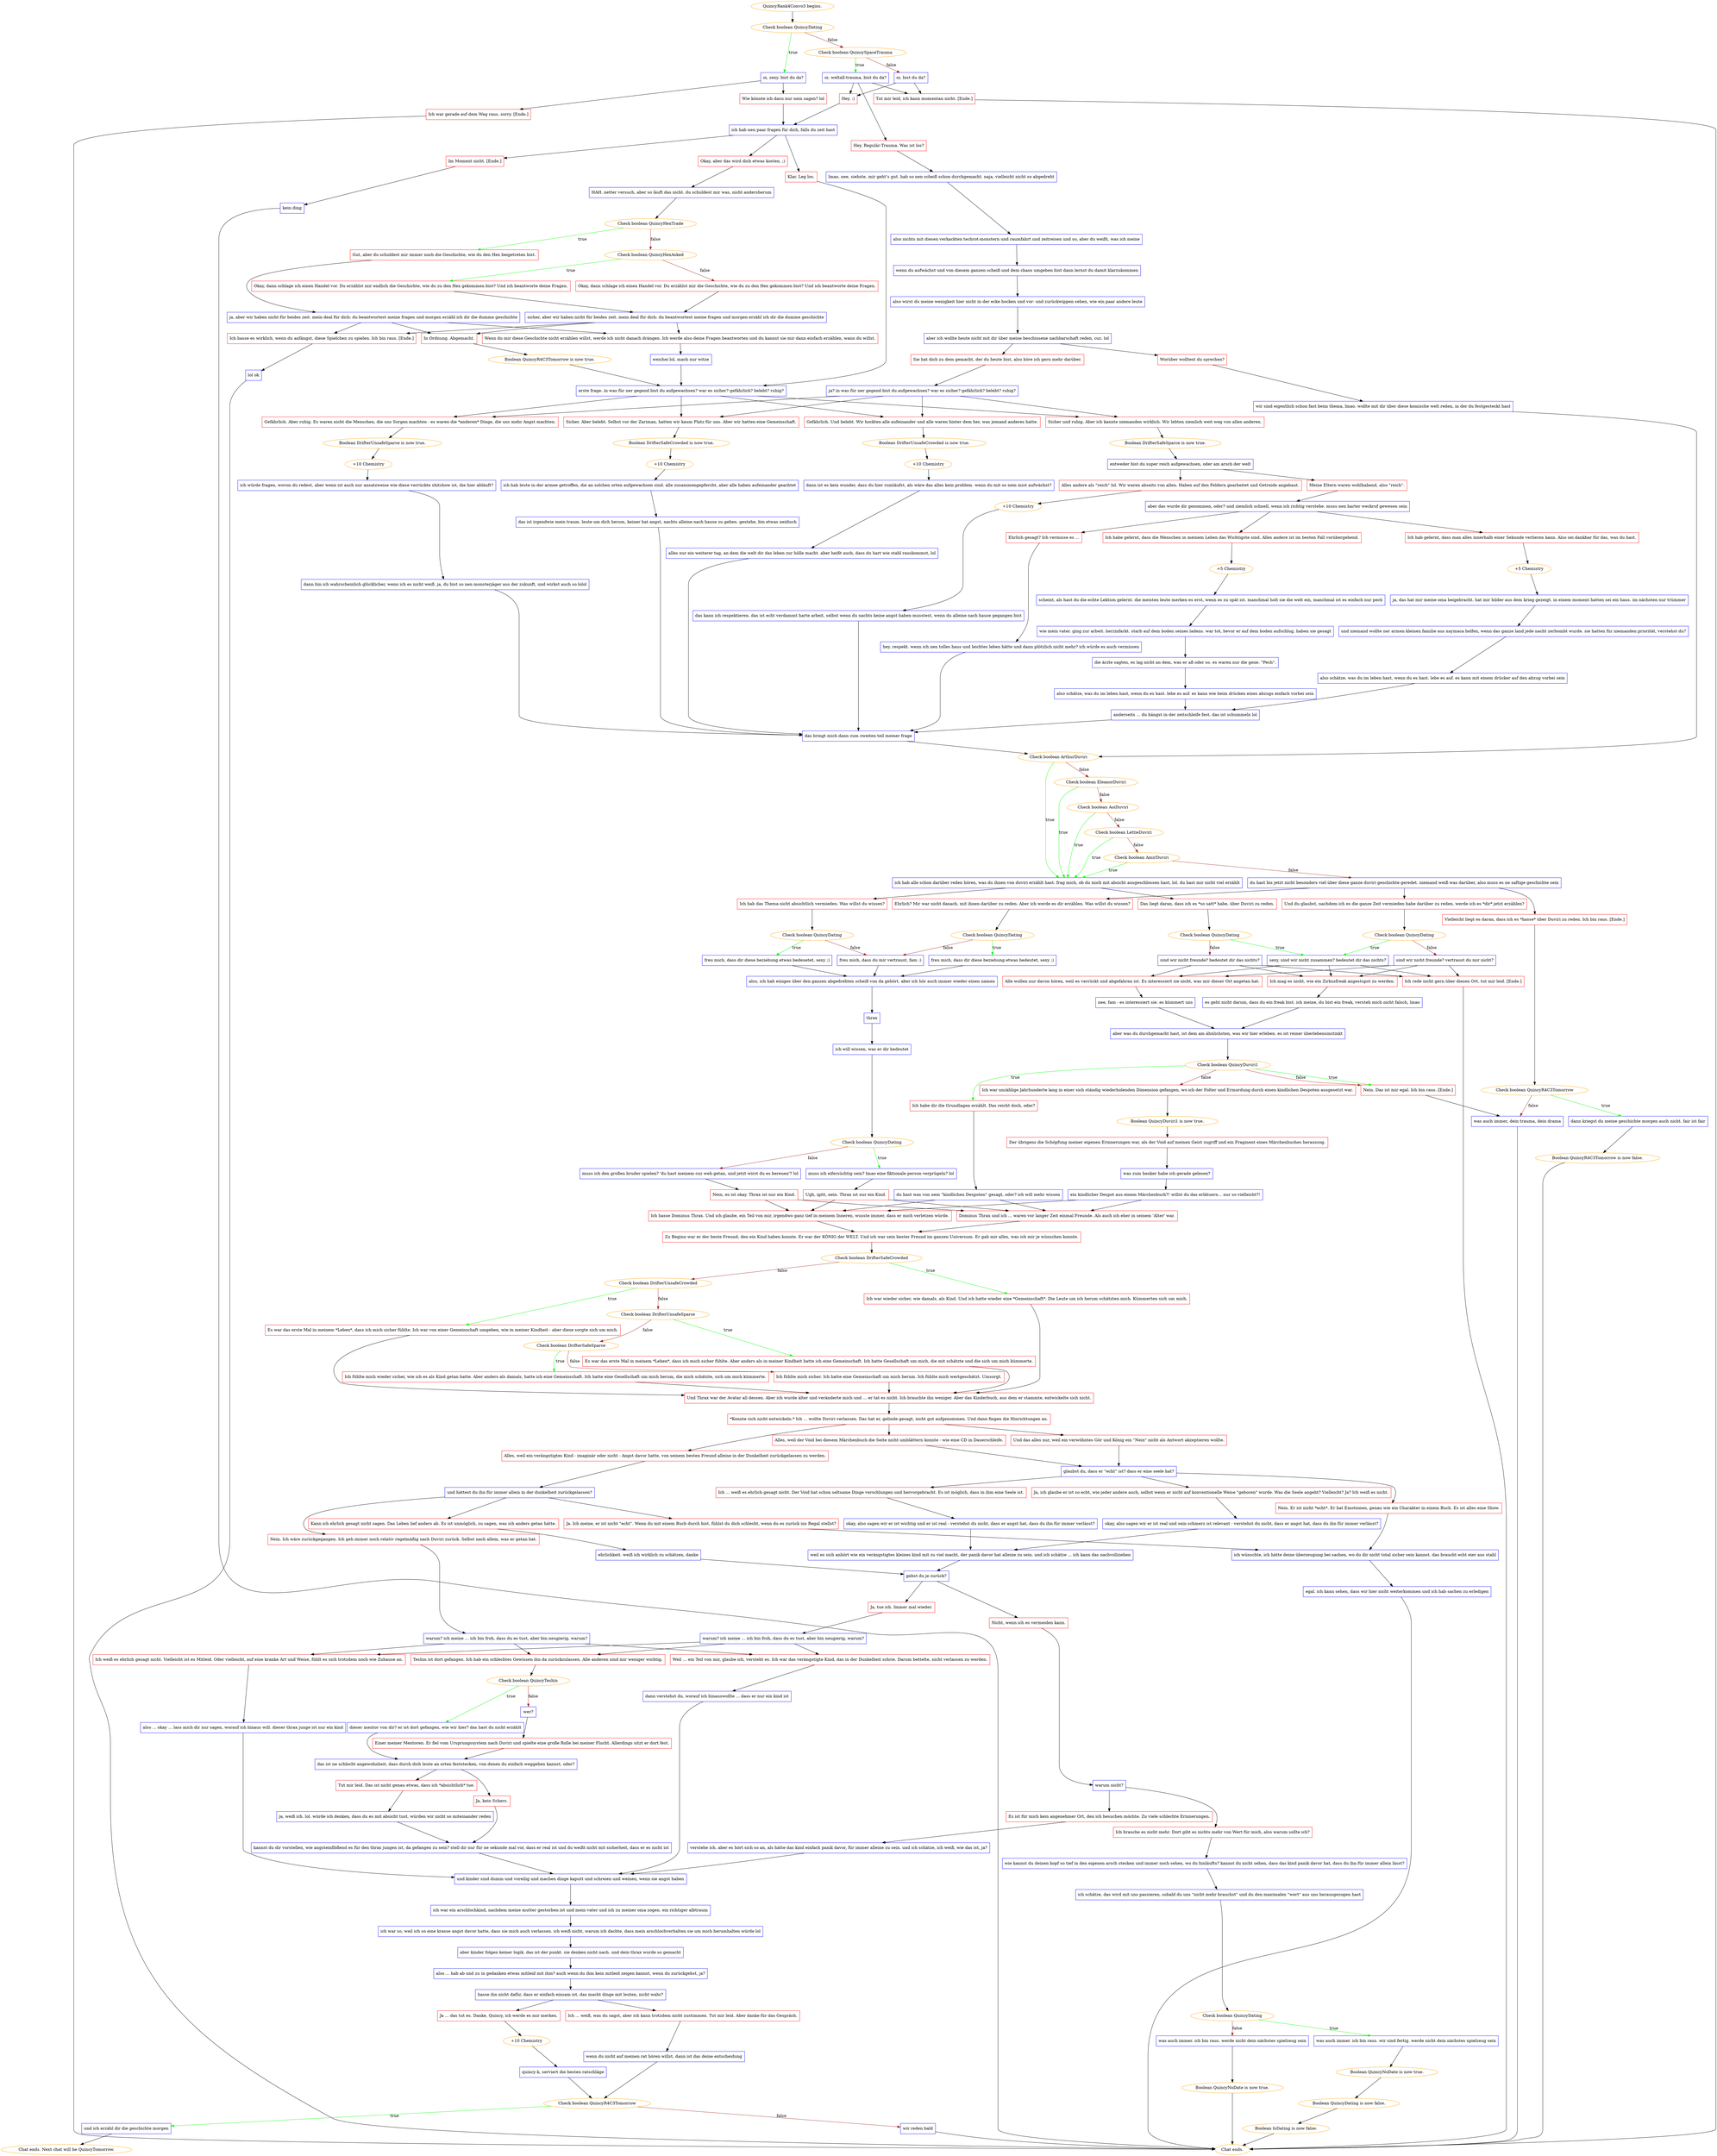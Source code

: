 digraph {
	"QuincyRank4Convo3 begins." [color=orange];
		"QuincyRank4Convo3 begins." -> j552943725;
	j552943725 [label="Check boolean QuincyDating",color=orange];
		j552943725 -> j1570577703 [label=true,color=green];
		j552943725 -> j3004499405 [label=false,color=brown];
	j1570577703 [label="oi, sexy. bist du da?",shape=box,color=blue];
		j1570577703 -> j4068155980;
		j1570577703 -> j4233547885;
	j3004499405 [label="Check boolean QuincySpaceTrauma",color=orange];
		j3004499405 -> j1662045728 [label=true,color=green];
		j3004499405 -> j1889266315 [label=false,color=brown];
	j4068155980 [label="Wie könnte ich dazu nur nein sagen? lol",shape=box,color=red];
		j4068155980 -> j2532481104;
	j4233547885 [label="Ich war gerade auf dem Weg raus, sorry. [Ende.]",shape=box,color=red];
		j4233547885 -> "Chat ends.";
	j1662045728 [label="oi. weltall-trauma, bist du da?",shape=box,color=blue];
		j1662045728 -> j1888631333;
		j1662045728 -> j4010793622;
		j1662045728 -> j127060408;
	j1889266315 [label="oi, bist du da?",shape=box,color=blue];
		j1889266315 -> j4010793622;
		j1889266315 -> j127060408;
	j2532481104 [label="ich hab nen paar fragen für dich, falls du zeit hast",shape=box,color=blue];
		j2532481104 -> j3671815320;
		j2532481104 -> j3684018215;
		j2532481104 -> j2956758938;
	"Chat ends." [color=orange];
	j1888631333 [label="Hey, Regulär-Trauma. Was ist los?",shape=box,color=red];
		j1888631333 -> j925263788;
	j4010793622 [label="Hey. :)",shape=box,color=red];
		j4010793622 -> j2532481104;
	j127060408 [label="Tut mir leid, ich kann momentan nicht. [Ende.]",shape=box,color=red];
		j127060408 -> "Chat ends.";
	j3671815320 [label="Klar. Leg los.",shape=box,color=red];
		j3671815320 -> j2262943379;
	j3684018215 [label="Okay, aber das wird dich etwas kosten. ;)",shape=box,color=red];
		j3684018215 -> j119211407;
	j2956758938 [label="Im Moment nicht. [Ende.]",shape=box,color=red];
		j2956758938 -> j1659308765;
	j925263788 [label="lmao, nee, siehste, mir geht’s gut. hab so nen scheiß schon durchgemacht. naja, vielleicht nicht so abgedreht",shape=box,color=blue];
		j925263788 -> j213690196;
	j2262943379 [label="erste frage. in was für ner gegend bist du aufgewachsen? war es sicher? gefährlich? belebt? ruhig?",shape=box,color=blue];
		j2262943379 -> j909744073;
		j2262943379 -> j2863449762;
		j2262943379 -> j3656488708;
		j2262943379 -> j3878906825;
	j119211407 [label="HAH. netter versuch, aber so läuft das nicht. du schuldest mir was, nicht andersherum",shape=box,color=blue];
		j119211407 -> j3869748579;
	j1659308765 [label="kein ding",shape=box,color=blue];
		j1659308765 -> "Chat ends.";
	j213690196 [label="also nichts mit diesen verkackten techrot-monstern und raumfahrt und zeitreisen und so, aber du weißt, was ich meine",shape=box,color=blue];
		j213690196 -> j2214447062;
	j909744073 [label="Sicher. Aber belebt. Selbst vor der Zariman, hatten wir kaum Platz für uns. Aber wir hatten eine Gemeinschaft.",shape=box,color=red];
		j909744073 -> j1804407054;
	j2863449762 [label="Gefährlich. Und belebt. Wir hockten alle aufeinander und alle waren hinter dem her, was jemand anderes hatte.",shape=box,color=red];
		j2863449762 -> j2794231758;
	j3656488708 [label="Gefährlich. Aber ruhig. Es waren nicht die Menschen, die uns Sorgen machten - es waren die *anderen* Dinge, die uns mehr Angst machten.",shape=box,color=red];
		j3656488708 -> j157574604;
	j3878906825 [label="Sicher und ruhig. Aber ich kannte niemanden wirklich. Wir lebten ziemlich weit weg von allen anderen.",shape=box,color=red];
		j3878906825 -> j471090912;
	j3869748579 [label="Check boolean QuincyHexTrade",color=orange];
		j3869748579 -> j2419701245 [label=true,color=green];
		j3869748579 -> j4011176701 [label=false,color=brown];
	j2214447062 [label="wenn du aufwächst und von diesem ganzen scheiß und dem chaos umgeben bist dann lernst du damit klarzukommen",shape=box,color=blue];
		j2214447062 -> j2303617359;
	j1804407054 [label="Boolean DrifterSafeCrowded is now true.",color=orange];
		j1804407054 -> j3571242378;
	j2794231758 [label="Boolean DrifterUnsafeCrowded is now true.",color=orange];
		j2794231758 -> j2988129869;
	j157574604 [label="Boolean DrifterUnsafeSparce is now true.",color=orange];
		j157574604 -> j3633394169;
	j471090912 [label="Boolean DrifterSafeSparce is now true.",color=orange];
		j471090912 -> j314010874;
	j2419701245 [label="Gut, aber du schuldest mir immer noch die Geschichte, wie du den Hex beigetreten bist.",shape=box,color=red];
		j2419701245 -> j617033090;
	j4011176701 [label="Check boolean QuincyHexAsked",color=orange];
		j4011176701 -> j434698454 [label=true,color=green];
		j4011176701 -> j2120647056 [label=false,color=brown];
	j2303617359 [label="also wirst du meine wenigkeit hier nicht in der ecke hocken und vor- und zurückwippen sehen, wie ein paar andere leute",shape=box,color=blue];
		j2303617359 -> j3895305792;
	j3571242378 [label="+10 Chemistry",color=orange];
		j3571242378 -> j1559928234;
	j2988129869 [label="+10 Chemistry",color=orange];
		j2988129869 -> j2233161999;
	j3633394169 [label="+10 Chemistry",color=orange];
		j3633394169 -> j968174467;
	j314010874 [label="entweder bist du super reich aufgewachsen, oder am arsch der welt",shape=box,color=blue];
		j314010874 -> j3266481038;
		j314010874 -> j1922718276;
	j617033090 [label="ja, aber wir haben nicht für beides zeit. mein deal für dich: du beantwortest meine fragen und morgen erzähl ich dir die dumme geschichte",shape=box,color=blue];
		j617033090 -> j1475418595;
		j617033090 -> j2088741688;
		j617033090 -> j1471562618;
	j434698454 [label="Okay, dann schlage ich einen Handel vor. Du erzählst mir endlich die Geschichte, wie du zu den Hex gekommen bist? Und ich beantworte deine Fragen.",shape=box,color=red];
		j434698454 -> j2193886589;
	j2120647056 [label="Okay, dann schlage ich einen Handel vor. Du erzählst mir die Geschichte, wie du zu den Hex gekommen bist? Und ich beantworte deine Fragen.",shape=box,color=red];
		j2120647056 -> j2193886589;
	j3895305792 [label="aber ich wollte heute nicht mit dir über meine beschissene nachbarschaft reden, cuz. lol",shape=box,color=blue];
		j3895305792 -> j423419413;
		j3895305792 -> j1119580900;
	j1559928234 [label="ich hab leute in der armee getroffen, die an solchen orten aufgewachsen sind. alle zusammengepfercht, aber alle haben aufeinander geachtet",shape=box,color=blue];
		j1559928234 -> j3392120894;
	j2233161999 [label="dann ist es kein wunder, dass du hier rumläufst, als wäre das alles kein problem. wenn du mit so nem mist aufwächst?",shape=box,color=blue];
		j2233161999 -> j1145932371;
	j968174467 [label="ich würde fragen, wovon du redest, aber wenn ist auch nur ansatzweise wie diese verrückte shitshow ist, die hier abläuft?",shape=box,color=blue];
		j968174467 -> j3936907395;
	j3266481038 [label="Alles andere als \"reich\" lol. Wir waren abseits von allen. Haben auf den Feldern gearbeitet und Getreide angebaut.",shape=box,color=red];
		j3266481038 -> j1249931013;
	j1922718276 [label="Meine Eltern waren wohlhabend, also \"reich\".",shape=box,color=red];
		j1922718276 -> j2451808578;
	j1475418595 [label="In Ordnung. Abgemacht.",shape=box,color=red];
		j1475418595 -> j2919009177;
	j2088741688 [label="Wenn du mir diese Geschichte nicht erzählen willst, werde ich nicht danach drängen. Ich werde also deine Fragen beantworten und du kannst sie mir dann einfach erzählen, wann du willst.",shape=box,color=red];
		j2088741688 -> j2517329072;
	j1471562618 [label="Ich hasse es wirklich, wenn du anfängst, diese Spielchen zu spielen. Ich bin raus. [Ende.]",shape=box,color=red];
		j1471562618 -> j3729148362;
	j2193886589 [label="sicher, aber wir haben nicht für beides zeit. mein deal für dich: du beantwortest meine fragen und morgen erzähl ich dir die dumme geschichte",shape=box,color=blue];
		j2193886589 -> j1475418595;
		j2193886589 -> j2088741688;
		j2193886589 -> j1471562618;
	j423419413 [label="Worüber wolltest du sprechen?",shape=box,color=red];
		j423419413 -> j2259566974;
	j1119580900 [label="Sie hat dich zu dem gemacht, der du heute bist, also höre ich gern mehr darüber.",shape=box,color=red];
		j1119580900 -> j2946567930;
	j3392120894 [label="das ist irgendwie mein traum. leute um dich herum, keiner hat angst, nachts alleine nach hause zu gehen. gestehe, bin etwas neidisch",shape=box,color=blue];
		j3392120894 -> j2169552247;
	j1145932371 [label="alles nur ein weiterer tag, an dem die welt dir das leben zur hölle macht. aber heißt auch, dass du hart wie stahl rauskommst, lol",shape=box,color=blue];
		j1145932371 -> j2169552247;
	j3936907395 [label="dann bin ich wahrscheinlich glücklicher, wenn ich es nicht weiß. ja, du bist so nen monsterjäger aus der zukunft, und wirkst auch so lolol",shape=box,color=blue];
		j3936907395 -> j2169552247;
	j1249931013 [label="+10 Chemistry",color=orange];
		j1249931013 -> j1591285171;
	j2451808578 [label="aber das wurde dir genommen, oder? und ziemlich schnell, wenn ich richtig verstehe. muss nen harter weckruf gewesen sein",shape=box,color=blue];
		j2451808578 -> j531792371;
		j2451808578 -> j166712256;
		j2451808578 -> j21166229;
	j2919009177 [label="Boolean QuincyR4C3Tomorrow is now true.",color=orange];
		j2919009177 -> j2262943379;
	j2517329072 [label="weichei lol, mach nur witze",shape=box,color=blue];
		j2517329072 -> j2262943379;
	j3729148362 [label="lol ok",shape=box,color=blue];
		j3729148362 -> "Chat ends.";
	j2259566974 [label="wir sind eigentlich schon fast beim thema, lmao. wollte mit dir über diese komische welt reden, in der du festgesteckt hast",shape=box,color=blue];
		j2259566974 -> j3268356592;
	j2946567930 [label="ja? in was für ner gegend bist du aufgewachsen? war es sicher? gefährlich? belebt? ruhig?",shape=box,color=blue];
		j2946567930 -> j909744073;
		j2946567930 -> j2863449762;
		j2946567930 -> j3656488708;
		j2946567930 -> j3878906825;
	j2169552247 [label="das bringt mich dann zum zweiten teil meiner frage",shape=box,color=blue];
		j2169552247 -> j3268356592;
	j1591285171 [label="das kann ich respektieren. das ist echt verdammt harte arbeit, selbst wenn du nachts keine angst haben musstest, wenn du alleine nach hause gegangen bist",shape=box,color=blue];
		j1591285171 -> j2169552247;
	j531792371 [label="Ehrlich gesagt? Ich vermisse es ...",shape=box,color=red];
		j531792371 -> j3308277205;
	j166712256 [label="Ich hab gelernt, dass man alles innerhalb einer Sekunde verlieren kann. Also sei dankbar für das, was du hast.",shape=box,color=red];
		j166712256 -> j3511958645;
	j21166229 [label="Ich habe gelernt, dass die Menschen in meinem Leben das Wichtigste sind. Alles andere ist im besten Fall vorübergehend.",shape=box,color=red];
		j21166229 -> j4173786934;
	j3268356592 [label="Check boolean ArthurDuviri",color=orange];
		j3268356592 -> j1386485314 [label=true,color=green];
		j3268356592 -> j4104290587 [label=false,color=brown];
	j3308277205 [label="hey. respekt. wenn ich nen tolles haus und leichtes leben hätte und dann plötzlich nicht mehr? ich würde es auch vermissen",shape=box,color=blue];
		j3308277205 -> j2169552247;
	j3511958645 [label="+5 Chemistry",color=orange];
		j3511958645 -> j1626661723;
	j4173786934 [label="+5 Chemistry",color=orange];
		j4173786934 -> j1034047082;
	j1386485314 [label="ich hab alle schon darüber reden hören, was du ihnen von duviri erzählt hast. frag mich, ob du mich mit absicht ausgeschlossen hast, lol. du hast mir nicht viel erzählt",shape=box,color=blue];
		j1386485314 -> j1251371576;
		j1386485314 -> j3149039581;
	j4104290587 [label="Check boolean EleanorDuviri",color=orange];
		j4104290587 -> j1386485314 [label=true,color=green];
		j4104290587 -> j481100708 [label=false,color=brown];
	j1626661723 [label="ja, das hat mir meine oma beigebracht. hat mir bilder aus dem krieg gezeigt. in einem moment hatten sei ein haus. im nächsten nur trümmer",shape=box,color=blue];
		j1626661723 -> j851019216;
	j1034047082 [label="scheint, als hast du die echte Lektion gelernt. die meisten leute merken es erst, wenn es zu spät ist. manchmal holt sie die welt ein, manchmal ist es einfach nur pech",shape=box,color=blue];
		j1034047082 -> j764120603;
	j1251371576 [label="Ich hab das Thema nicht absichtlich vermieden. Was willst du wissen?",shape=box,color=red];
		j1251371576 -> j1049962924;
	j3149039581 [label="Das liegt daran, dass ich es *so satt* habe, über Duviri zu reden.",shape=box,color=red];
		j3149039581 -> j2517674731;
	j481100708 [label="Check boolean AoiDuviri",color=orange];
		j481100708 -> j1386485314 [label=true,color=green];
		j481100708 -> j2629651196 [label=false,color=brown];
	j851019216 [label="und niemand wollte ner armen kleinen familie aus xaymaca helfen, wenn das ganze land jede nacht zerbombt wurde. sie hatten für niemanden priorität, verstehst du?",shape=box,color=blue];
		j851019216 -> j4208041432;
	j764120603 [label="wie mein vater. ging zur arbeit. herzinfarkt. starb auf dem boden seines ladens. war tot, bevor er auf dem boden aufschlug, haben sie gesagt",shape=box,color=blue];
		j764120603 -> j538827503;
	j1049962924 [label="Check boolean QuincyDating",color=orange];
		j1049962924 -> j1440907977 [label=true,color=green];
		j1049962924 -> j2262649148 [label=false,color=brown];
	j2517674731 [label="Check boolean QuincyDating",color=orange];
		j2517674731 -> j2840373128 [label=true,color=green];
		j2517674731 -> j2815546916 [label=false,color=brown];
	j2629651196 [label="Check boolean LettieDuviri",color=orange];
		j2629651196 -> j1386485314 [label=true,color=green];
		j2629651196 -> j1771238635 [label=false,color=brown];
	j4208041432 [label="also schätze, was du im leben hast, wenn du es hast. lebe es auf. es kann mit einem drücker auf den abzug vorbei sein",shape=box,color=blue];
		j4208041432 -> j1010069646;
	j538827503 [label="die ärzte sagten, es lag nicht an dem, was er aß oder so. es waren nur die gene. \"Pech\".",shape=box,color=blue];
		j538827503 -> j1289173500;
	j1440907977 [label="freu mich, dass dir diese beziehung etwas bedeuetet, sexy ;)",shape=box,color=blue];
		j1440907977 -> j1412446443;
	j2262649148 [label="freu mich, dass du mir vertraust, fam :)",shape=box,color=blue];
		j2262649148 -> j1412446443;
	j2840373128 [label="sexy, sind wir nicht zusammen? bedeutet dir das nichts?",shape=box,color=blue];
		j2840373128 -> j4027347606;
		j2840373128 -> j678525104;
		j2840373128 -> j1145661813;
	j2815546916 [label="sind wir nicht freunde? bedeutet dir das nichts?",shape=box,color=blue];
		j2815546916 -> j4027347606;
		j2815546916 -> j678525104;
		j2815546916 -> j1145661813;
	j1771238635 [label="Check boolean AmirDuviri",color=orange];
		j1771238635 -> j1386485314 [label=true,color=green];
		j1771238635 -> j99827521 [label=false,color=brown];
	j1010069646 [label="anderseits ... du hängst in der zeitschleife fest. das ist schummeln lol",shape=box,color=blue];
		j1010069646 -> j2169552247;
	j1289173500 [label="also schätze, was du im leben hast, wenn du es hast. lebe es auf. es kann wie beim drücken eines abzugs einfach vorbei sein",shape=box,color=blue];
		j1289173500 -> j1010069646;
	j1412446443 [label="also, ich hab einiges über den ganzen abgedrehten scheiß von da gehört, aber ich hör auch immer wieder einen namen",shape=box,color=blue];
		j1412446443 -> j1766591570;
	j4027347606 [label="Alle wollen nur davon hören, weil es verrückt und abgefahren ist. Es interessiert sie nicht, was mir dieser Ort angetan hat.",shape=box,color=red];
		j4027347606 -> j1936129109;
	j678525104 [label="Ich mag es nicht, wie ein Zirkusfreak angestupst zu werden.",shape=box,color=red];
		j678525104 -> j2452304700;
	j1145661813 [label="Ich rede nicht gern über diesen Ort, tut mir leid. [Ende.]",shape=box,color=red];
		j1145661813 -> "Chat ends.";
	j99827521 [label="du hast bis jetzt nicht besonders viel über diese ganze duviri geschichte geredet. niemand weiß was darüber, also muss es ne saftige geschichte sein",shape=box,color=blue];
		j99827521 -> j1300111026;
		j99827521 -> j4155478658;
		j99827521 -> j1845309671;
	j1766591570 [label="thrax",shape=box,color=blue];
		j1766591570 -> j2305955517;
	j1936129109 [label="nee, fam - es interessiert sie. es kümmert uns",shape=box,color=blue];
		j1936129109 -> j64783075;
	j2452304700 [label="es geht nicht darum, dass du ein freak bist. ich meine, du bist ein freak, versteh mich nicht falsch, lmao",shape=box,color=blue];
		j2452304700 -> j64783075;
	j1300111026 [label="Ehrlich? Mir war nicht danach, mit ihnen darüber zu reden. Aber ich werde es dir erzählen. Was willst du wissen?",shape=box,color=red];
		j1300111026 -> j1970620959;
	j4155478658 [label="Und du glaubst, nachdem ich es die ganze Zeit vermieden habe darüber zu reden, werde ich es *dir* jetzt erzählen?",shape=box,color=red];
		j4155478658 -> j1548335853;
	j1845309671 [label="Vielleicht liegt es daran, dass ich es *hasse* über Duviri zu reden. Ich bin raus. [Ende.]",shape=box,color=red];
		j1845309671 -> j3137933610;
	j2305955517 [label="ich will wissen, was er dir bedeutet",shape=box,color=blue];
		j2305955517 -> j3518307430;
	j64783075 [label="aber was du durchgemacht hast, ist dem am ähnlichsten, was wir hier erleben. es ist reiner überlebensinstinkt",shape=box,color=blue];
		j64783075 -> j1065292502;
	j1970620959 [label="Check boolean QuincyDating",color=orange];
		j1970620959 -> j1111472560 [label=true,color=green];
		j1970620959 -> j2262649148 [label=false,color=brown];
	j1548335853 [label="Check boolean QuincyDating",color=orange];
		j1548335853 -> j2840373128 [label=true,color=green];
		j1548335853 -> j968938361 [label=false,color=brown];
	j3137933610 [label="Check boolean QuincyR4C3Tomorrow",color=orange];
		j3137933610 -> j3188237694 [label=true,color=green];
		j3137933610 -> j1425566293 [label=false,color=brown];
	j3518307430 [label="Check boolean QuincyDating",color=orange];
		j3518307430 -> j3183318168 [label=true,color=green];
		j3518307430 -> j4030874506 [label=false,color=brown];
	j1065292502 [label="Check boolean QuincyDuviri1",color=orange];
		j1065292502 -> j41750890 [label=true,color=green];
		j1065292502 -> j3187606439 [label=true,color=green];
		j1065292502 -> j1812949088 [label=false,color=brown];
		j1065292502 -> j3187606439 [label=false,color=brown];
	j1111472560 [label="freu mich, dass dir diese beziehung etwas bedeutet, sexy ;)",shape=box,color=blue];
		j1111472560 -> j1412446443;
	j968938361 [label="sind wir nicht freunde? vertraust du mir nicht?",shape=box,color=blue];
		j968938361 -> j4027347606;
		j968938361 -> j678525104;
		j968938361 -> j1145661813;
	j3188237694 [label="dann kriegst du meine geschichte morgen auch nicht. fair ist fair",shape=box,color=blue];
		j3188237694 -> j10984581;
	j1425566293 [label="was auch immer, dein trauma, dein drama",shape=box,color=blue];
		j1425566293 -> "Chat ends.";
	j3183318168 [label="muss ich eifersüchtig sein? lmao eine fiktionale person verprügeln? lol",shape=box,color=blue];
		j3183318168 -> j4105195248;
	j4030874506 [label="muss ich den großen bruder spielen? 'du hast meinem cuz weh getan, und jetzt wirst du es bereuen'? lol",shape=box,color=blue];
		j4030874506 -> j1034951815;
	j41750890 [label="Ich habe dir die Grundlagen erzählt. Das reicht doch, oder?",shape=box,color=red];
		j41750890 -> j3069988045;
	j3187606439 [label="Nein. Das ist mir egal. Ich bin raus. [Ende.]",shape=box,color=red];
		j3187606439 -> j1425566293;
	j1812949088 [label="Ich war unzählige Jahrhunderte lang in einer sich ständig wiederholenden Dimension gefangen, wo ich der Folter und Ermordung durch einen kindlichen Despoten ausgesetzt war.",shape=box,color=red];
		j1812949088 -> j3382099538;
	j10984581 [label="Boolean QuincyR4C3Tomorrow is now false.",color=orange];
		j10984581 -> "Chat ends.";
	j4105195248 [label="Ugh, igitt, nein. Thrax ist nur ein Kind.",shape=box,color=red];
		j4105195248 -> j771029650;
		j4105195248 -> j2678083835;
	j1034951815 [label="Nein, es ist okay. Thrax ist nur ein Kind.",shape=box,color=red];
		j1034951815 -> j2678083835;
		j1034951815 -> j771029650;
	j3069988045 [label="du hast was von nem \"kindlichen Despoten\" gesagt, oder? ich will mehr wissen",shape=box,color=blue];
		j3069988045 -> j2678083835;
		j3069988045 -> j771029650;
	j3382099538 [label="Boolean QuincyDuviri1 is now true.",color=orange];
		j3382099538 -> j2191056627;
	j771029650 [label="Ich hasse Dominus Thrax. Und ich glaube, ein Teil von mir, irgendwo ganz tief in meinem Inneren, wusste immer, dass er mich verletzen würde.",shape=box,color=red];
		j771029650 -> j2118907940;
	j2678083835 [label="Dominus Thrax und ich ... waren vor langer Zeit einmal Freunde. Als auch ich eher in seinem 'Alter' war.",shape=box,color=red];
		j2678083835 -> j2118907940;
	j2191056627 [label="Der übrigens die Schöpfung meiner eigenen Erinnerungen war, als der Void auf meinen Geist zugriff und ein Fragment eines Märchenbuches herauszog.",shape=box,color=red];
		j2191056627 -> j2524821069;
	j2118907940 [label="Zu Beginn war er der beste Freund, den ein Kind haben konnte. Er war der KÖNIG der WELT. Und ich war sein bester Freund im ganzen Universum. Er gab mir alles, was ich mir je wünschen konnte.",shape=box,color=red];
		j2118907940 -> j2662847170;
	j2524821069 [label="was zum henker habe ich gerade gelesen?",shape=box,color=blue];
		j2524821069 -> j783170375;
	j2662847170 [label="Check boolean DrifterSafeCrowded",color=orange];
		j2662847170 -> j2649181925 [label=true,color=green];
		j2662847170 -> j994130163 [label=false,color=brown];
	j783170375 [label="ein kindlicher Despot aus einem Märchenbuch?! willst du das erlätuern... nur so vielleicht?!",shape=box,color=blue];
		j783170375 -> j2678083835;
		j783170375 -> j771029650;
	j2649181925 [label="Ich war wieder sicher, wie damals, als Kind. Und ich hatte wieder eine *Gemeinschaft*. Die Leute um ich herum schätzten mich. Kümmerten sich um mich.",shape=box,color=red];
		j2649181925 -> j1441067995;
	j994130163 [label="Check boolean DrifterUnsafeCrowded",color=orange];
		j994130163 -> j1577086385 [label=true,color=green];
		j994130163 -> j3323227003 [label=false,color=brown];
	j1441067995 [label="Und Thrax war der Avatar all dessen. Aber ich wurde älter und veränderte mich und ... er tat es nicht. Ich brauchte ihn weniger. Aber das Kinderbuch, aus dem er stammte, entwickelte sich nicht.",shape=box,color=red];
		j1441067995 -> j3295295329;
	j1577086385 [label="Es war das erste Mal in meinem *Leben*, dass ich mich sicher fühlte. Ich war von einer Gemeinschaft umgeben, wie in meiner Kindheit - aber diese sorgte sich um mich.",shape=box,color=red];
		j1577086385 -> j1441067995;
	j3323227003 [label="Check boolean DrifterUnsafeSparce",color=orange];
		j3323227003 -> j3502534554 [label=true,color=green];
		j3323227003 -> j2575966162 [label=false,color=brown];
	j3295295329 [label="*Konnte sich nicht entwickeln.* Ich ... wollte Duviri verlassen. Das hat er, gelinde gesagt, nicht gut aufgenommen. Und dann fingen die Hinrichtungen an.",shape=box,color=red];
		j3295295329 -> j1401955870;
		j3295295329 -> j350553593;
		j3295295329 -> j1216653265;
	j3502534554 [label="Es war das erste Mal in meinem *Leben*, dass ich mich sicher fühlte. Aber anders als in meiner Kindheit hatte ich eine Gemeinschaft. Ich hatte Gesellschaft um mich, die mit schätzte und die sich um mich kümmerte.",shape=box,color=red];
		j3502534554 -> j1441067995;
	j2575966162 [label="Check boolean DrifterSafeSparce",color=orange];
		j2575966162 -> j1543653767 [label=true,color=green];
		j2575966162 -> j3768534333 [label=false,color=brown];
	j1401955870 [label="Und das alles nur, weil ein verwöhntes Gör und König ein \"Nein\" nicht als Antwort akzeptieren wollte.",shape=box,color=red];
		j1401955870 -> j1724589272;
	j350553593 [label="Alles, weil der Void bei diesem Märchenbuch die Seite nicht umblättern konnte - wie eine CD in Dauerschleife.",shape=box,color=red];
		j350553593 -> j1724589272;
	j1216653265 [label="Alles, weil ein verängstigtes Kind - imaginär oder nicht - Angst davor hatte, von seinem besten Freund alleine in der Dunkelheit zurückgelassen zu werden.",shape=box,color=red];
		j1216653265 -> j3045704897;
	j1543653767 [label="Ich fühlte mich wieder sicher, wie ich es als Kind getan hatte. Aber anders als damals, hatte ich eine Gemeinschaft. Ich hatte eine Gesellschaft um mich herum, die mich schätzte, sich um mich kümmerte.",shape=box,color=red];
		j1543653767 -> j1441067995;
	j3768534333 [label="Ich fühlte mich sicher. Ich hatte eine Gemeinschaft um mich herum. Ich fühlte mich wertgeschätzt. Umsorgt.",shape=box,color=red];
		j3768534333 -> j1441067995;
	j1724589272 [label="glaubst du, dass er \"echt\" ist? dass er eine seele hat?",shape=box,color=blue];
		j1724589272 -> j3134619992;
		j1724589272 -> j251817530;
		j1724589272 -> j3875330699;
	j3045704897 [label="und hättest du ihn für immer allein in der dunkelheit zurückgelassen?",shape=box,color=blue];
		j3045704897 -> j2221607718;
		j3045704897 -> j2706369307;
		j3045704897 -> j2357313086;
	j3134619992 [label="Ja, ich glaube er ist so echt, wie jeder andere auch, selbst wenn er nicht auf konventionelle Weise \"geboren\" wurde. Was die Seele angeht? Vielleicht? Ja? Ich weiß es nicht.",shape=box,color=red];
		j3134619992 -> j58580441;
	j251817530 [label="Ich ... weiß es ehrlich gesagt nicht. Der Void hat schon seltsame Dinge verschlungen und hervorgebracht. Es ist möglich, dass in ihm eine Seele ist.",shape=box,color=red];
		j251817530 -> j2719126406;
	j3875330699 [label="Nein. Er ist nicht *echt*. Er hat Emotionen, genau wie ein Charakter in einem Buch. Es ist alles eine Show.",shape=box,color=red];
		j3875330699 -> j1963980648;
	j2221607718 [label="Nein. Ich wäre zurückgegangen. Ich geh immer noch relativ regelmäßig nach Duviri zurück. Selbst nach allem, was er getan hat.",shape=box,color=red];
		j2221607718 -> j1604610611;
	j2706369307 [label="Ja. Ich meine, er ist nicht \"echt\". Wenn du mit einem Buch durch bist, fühlst du dich schlecht, wenn du es zurück ins Regal stellst?",shape=box,color=red];
		j2706369307 -> j1963980648;
	j2357313086 [label="Kann ich ehrlich gesagt nicht sagen. Das Leben lief anders ab. Es ist unmöglich, zu sagen, was ich anders getan hätte.",shape=box,color=red];
		j2357313086 -> j1781412526;
	j58580441 [label="okay, also sagen wir er ist real und sein schmerz ist relevant - verstehst du nicht, dass er angst hat, dass du ihn für immer verlässt?",shape=box,color=blue];
		j58580441 -> j1095980939;
	j2719126406 [label="okay, also sagen wir er ist wichtig und er ist real - verstehst du nicht, dass er angst hat, dass du ihn für immer verlässt?",shape=box,color=blue];
		j2719126406 -> j1095980939;
	j1963980648 [label="ich wünschte, ich hätte deine überzeugung bei sachen, wo du dir nicht total sicher sein kannst. das braucht echt eier aus stahl",shape=box,color=blue];
		j1963980648 -> j4080845688;
	j1604610611 [label="warum? ich meine ... ich bin froh, dass du es tust, aber bin neugierig, warum?",shape=box,color=blue];
		j1604610611 -> j3631995632;
		j1604610611 -> j2142489506;
		j1604610611 -> j1138492854;
	j1781412526 [label="ehrlichkeit. weiß ich wirklich zu schätzen, danke",shape=box,color=blue];
		j1781412526 -> j4154358529;
	j1095980939 [label="weil es sich anhört wie ein verängstigtes kleines kind mit zu viel macht, der panik davor hat alleine zu sein. und ich schätze ... ich kann das nachvollziehen",shape=box,color=blue];
		j1095980939 -> j4154358529;
	j4080845688 [label="egal. ich kann sehen, dass wir hier nicht weiterkommen und ich hab sachen zu erledigen",shape=box,color=blue];
		j4080845688 -> "Chat ends.";
	j3631995632 [label="Weil ... ein Teil von mir, glaube ich, versteht es. Ich war das verängstigte Kind, das in der Dunkelheit schrie. Darum bettelte, nicht verlassen zu werden.",shape=box,color=red];
		j3631995632 -> j1060024489;
	j2142489506 [label="Ich weiß es ehrlich gesagt nicht. Vielleicht ist es Mitleid. Oder vielleicht, auf eine kranke Art und Weise, fühlt es sich trotzdem noch wie Zuhause an.",shape=box,color=red];
		j2142489506 -> j1391411421;
	j1138492854 [label="Teshin ist dort gefangen. Ich hab ein schlechtes Gewissen ihn da zurückzulassen. Alle anderen sind mir weniger wichtig.",shape=box,color=red];
		j1138492854 -> j2913113973;
	j4154358529 [label="gehst du je zurück?",shape=box,color=blue];
		j4154358529 -> j3713772080;
		j4154358529 -> j378397745;
	j1060024489 [label="dann verstehst du, worauf ich hinauswollte ... dass er nur ein kind ist",shape=box,color=blue];
		j1060024489 -> j3481639473;
	j1391411421 [label="also ... okay ... lass mich dir nur sagen, worauf ich hinaus will. dieser thrax junge ist nur ein kind",shape=box,color=blue];
		j1391411421 -> j3481639473;
	j2913113973 [label="Check boolean QuincyTeshin",color=orange];
		j2913113973 -> j660095791 [label=true,color=green];
		j2913113973 -> j1149264064 [label=false,color=brown];
	j3713772080 [label="Ja, tue ich. Immer mal wieder.",shape=box,color=red];
		j3713772080 -> j2945106925;
	j378397745 [label="Nicht, wenn ich es vermeiden kann.",shape=box,color=red];
		j378397745 -> j552393396;
	j3481639473 [label="und kinder sind dumm und voreilig und machen dinge kaputt und schreien und weinen, wenn sie angst haben",shape=box,color=blue];
		j3481639473 -> j2860063558;
	j660095791 [label="dieser mentor von dir? er ist dort gefangen, wie wir hier? das hast du nicht erzählt",shape=box,color=blue];
		j660095791 -> j1833937001;
	j1149264064 [label="wer?",shape=box,color=blue];
		j1149264064 -> j2184047934;
	j2945106925 [label="warum? ich meine ... ich bin froh, dass du es tust, aber bin neugierig, warum?",shape=box,color=blue];
		j2945106925 -> j1138492854;
		j2945106925 -> j3631995632;
		j2945106925 -> j2142489506;
	j552393396 [label="warum nicht?",shape=box,color=blue];
		j552393396 -> j1664195157;
		j552393396 -> j1853948324;
	j2860063558 [label="ich war ein arschlochkind, nachdem meine mutter gestorben ist und mein vater und ich zu meiner oma zogen. ein richtiger albtraum",shape=box,color=blue];
		j2860063558 -> j81599796;
	j1833937001 [label="das ist ne schlecht angewohnheit, dass durch dich leute an orten feststecken, von denen du einfach weggehen kannst, oder?",shape=box,color=blue];
		j1833937001 -> j2653568710;
		j1833937001 -> j2564723273;
	j2184047934 [label="Einer meiner Mentoren. Er fiel vom Ursprungssystem nach Duviri und spielte eine große Rolle bei meiner Flucht. Allerdings sitzt er dort fest.",shape=box,color=red];
		j2184047934 -> j1833937001;
	j1664195157 [label="Es ist für mich kein angenehmer Ort, den ich besuchen möchte. Zu viele schlechte Erinnerungen.",shape=box,color=red];
		j1664195157 -> j1350886844;
	j1853948324 [label="Ich brauche es nicht mehr. Dort gibt es nichts mehr von Wert für mich, also warum sollte ich?",shape=box,color=red];
		j1853948324 -> j3336376897;
	j81599796 [label="ich war so, weil ich so eine krasse angst davor hatte, dass sie mich auch verlassen. ich weiß nicht, warum ich dachte, dass mein arschlochverhalten sie um mich herumhalten würde lol",shape=box,color=blue];
		j81599796 -> j1471789210;
	j2653568710 [label="Ja, kein Scherz.",shape=box,color=red];
		j2653568710 -> j2249207480;
	j2564723273 [label="Tut mir leid. Das ist nicht genau etwas, dass ich *absichtlich* tue.",shape=box,color=red];
		j2564723273 -> j3554481961;
	j1350886844 [label="verstehe ich. aber es hört sich so an, als hätte das kind einfach panik davor, für immer alleine zu sein. und ich schätze, ich weiß, wie das ist, ja?",shape=box,color=blue];
		j1350886844 -> j3481639473;
	j3336376897 [label="wie kannst du deinen kopf so tief in den eigenen arsch stecken und immer noch sehen, wo du hinläufts? kannst du nicht sehen, dass das kind panik davor hat, dass du ihn für immer allein lässt?",shape=box,color=blue];
		j3336376897 -> j3056409363;
	j1471789210 [label="aber kinder folgen keiner logik. das ist der punkt. sie denken nicht nach. und dein thrax wurde so gemacht",shape=box,color=blue];
		j1471789210 -> j3892913780;
	j2249207480 [label="kannst du dir vorstellen, wie angsteinflößend es für den thrax jungen ist, da gefangen zu sein? stell dir nur für ne sekunde mal vor, dass er real ist und du weißt nicht mit sicherheit, dass er es nicht ist",shape=box,color=blue];
		j2249207480 -> j3481639473;
	j3554481961 [label="ja, weiß ich. lol. würde ich denken, dass du es mit absicht tust, würden wir nicht so miteinander reden",shape=box,color=blue];
		j3554481961 -> j2249207480;
	j3056409363 [label="ich schätze, das wird mit uns passieren, sobald du uns \"nicht mehr brauchst\" und du den maximalen \"wert\" aus uns herausgezogen hast",shape=box,color=blue];
		j3056409363 -> j1234817647;
	j3892913780 [label="also ... hab ab und zu in gedanken etwas mitleid mit ihm? auch wenn du ihm kein mitleid zeigen kannst, wenn du zurückgehst, ja?",shape=box,color=blue];
		j3892913780 -> j1287488056;
	j1234817647 [label="Check boolean QuincyDating",color=orange];
		j1234817647 -> j3664139314 [label=true,color=green];
		j1234817647 -> j1469949877 [label=false,color=brown];
	j1287488056 [label="hasse ihn nicht dafür, dass er einfach einsam ist. das macht dinge mit leuten, nicht wahr?",shape=box,color=blue];
		j1287488056 -> j1814445894;
		j1287488056 -> j3607557454;
	j3664139314 [label="was auch immer. ich bin raus. wir sind fertig. werde nicht dein nächstes spielzeug sein",shape=box,color=blue];
		j3664139314 -> j3567260245;
	j1469949877 [label="was auch immer. ich bin raus. werde nicht dein nächstes spielzeug sein",shape=box,color=blue];
		j1469949877 -> j632329483;
	j1814445894 [label="Ich ... weiß, was du sagst, aber ich kann trotzdem nicht zustimmen. Tut mir leid. Aber danke für das Gespräch.",shape=box,color=red];
		j1814445894 -> j1500655428;
	j3607557454 [label="Ja ... das tut es. Danke, Quincy, ich werde es mir merken.",shape=box,color=red];
		j3607557454 -> j701545769;
	j3567260245 [label="Boolean QuincyNoDate is now true.",color=orange];
		j3567260245 -> j3990685114;
	j632329483 [label="Boolean QuincyNoDate is now true.",color=orange];
		j632329483 -> "Chat ends.";
	j1500655428 [label="wenn du nicht auf meinen rat hören willst, dann ist das deine entscheidung",shape=box,color=blue];
		j1500655428 -> j3962651380;
	j701545769 [label="+10 Chemistry",color=orange];
		j701545769 -> j2892607449;
	j3990685114 [label="Boolean QuincyDating is now false.",color=orange];
		j3990685114 -> j178902881;
	j3962651380 [label="Check boolean QuincyR4C3Tomorrow",color=orange];
		j3962651380 -> j3107430595 [label=true,color=green];
		j3962651380 -> j2063368808 [label=false,color=brown];
	j2892607449 [label="quincy-k, serviert die besten ratschläge",shape=box,color=blue];
		j2892607449 -> j3962651380;
	j178902881 [label="Boolean IsDating is now false.",color=orange];
		j178902881 -> "Chat ends.";
	j3107430595 [label="und ich erzähl dir die geschichte morgen",shape=box,color=blue];
		j3107430595 -> "Chat ends. Next chat will be QuincyTomorrow.";
	j2063368808 [label="wir reden bald",shape=box,color=blue];
		j2063368808 -> "Chat ends.";
	"Chat ends. Next chat will be QuincyTomorrow." [color=orange];
}